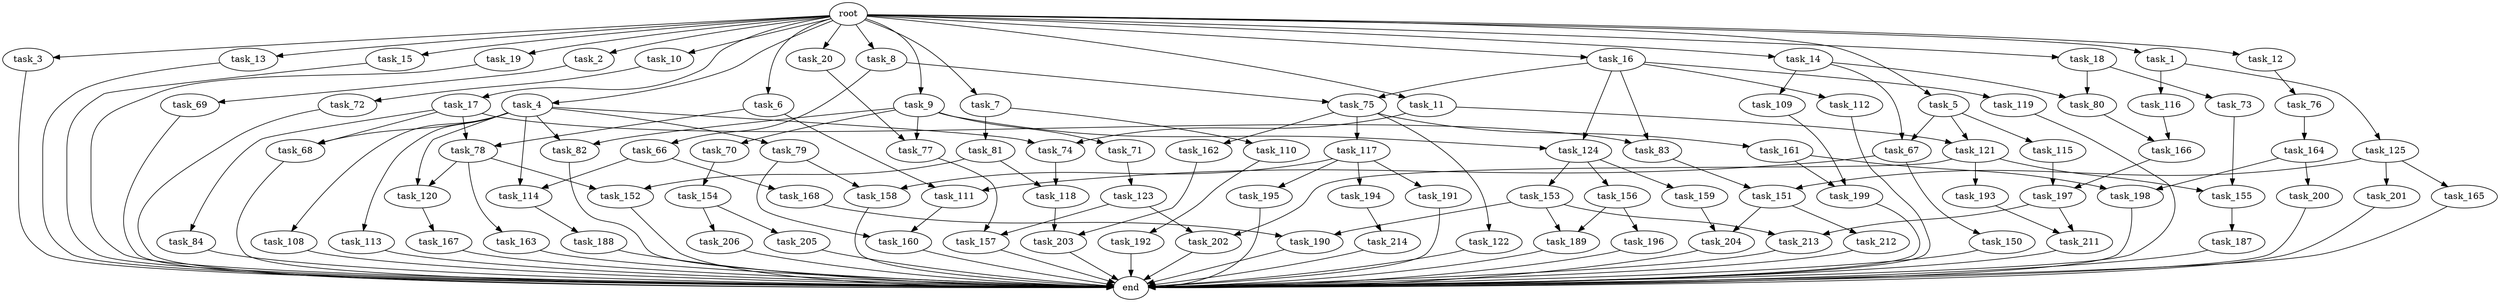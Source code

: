 digraph G {
  root [size="0.000000"];
  task_1 [size="1.024000"];
  task_2 [size="1.024000"];
  task_3 [size="1.024000"];
  task_4 [size="1.024000"];
  task_5 [size="1.024000"];
  task_6 [size="1.024000"];
  task_7 [size="1.024000"];
  task_8 [size="1.024000"];
  task_9 [size="1.024000"];
  task_10 [size="1.024000"];
  task_11 [size="1.024000"];
  task_12 [size="1.024000"];
  task_13 [size="1.024000"];
  task_14 [size="1.024000"];
  task_15 [size="1.024000"];
  task_16 [size="1.024000"];
  task_17 [size="1.024000"];
  task_18 [size="1.024000"];
  task_19 [size="1.024000"];
  task_20 [size="1.024000"];
  task_66 [size="309237645.312000"];
  task_67 [size="352187318.272000"];
  task_68 [size="292057776.128000"];
  task_69 [size="858993459.200000"];
  task_70 [size="77309411.328000"];
  task_71 [size="77309411.328000"];
  task_72 [size="695784701.952000"];
  task_73 [size="695784701.952000"];
  task_74 [size="773094113.280000"];
  task_75 [size="343597383.680000"];
  task_76 [size="695784701.952000"];
  task_77 [size="773094113.280000"];
  task_78 [size="523986010.112000"];
  task_79 [size="77309411.328000"];
  task_80 [size="910533066.752000"];
  task_81 [size="34359738.368000"];
  task_82 [size="154618822.656000"];
  task_83 [size="249108103.168000"];
  task_84 [size="214748364.800000"];
  task_108 [size="77309411.328000"];
  task_109 [size="214748364.800000"];
  task_110 [size="34359738.368000"];
  task_111 [size="343597383.680000"];
  task_112 [size="34359738.368000"];
  task_113 [size="77309411.328000"];
  task_114 [size="154618822.656000"];
  task_115 [size="137438953.472000"];
  task_116 [size="695784701.952000"];
  task_117 [size="420906795.008000"];
  task_118 [size="893353197.568000"];
  task_119 [size="34359738.368000"];
  task_120 [size="386547056.640000"];
  task_121 [size="833223655.424000"];
  task_122 [size="420906795.008000"];
  task_123 [size="549755813.888000"];
  task_124 [size="111669149.696000"];
  task_125 [size="695784701.952000"];
  task_150 [size="34359738.368000"];
  task_151 [size="996432412.672000"];
  task_152 [size="1168231104.512000"];
  task_153 [size="309237645.312000"];
  task_154 [size="420906795.008000"];
  task_155 [size="386547056.640000"];
  task_156 [size="309237645.312000"];
  task_157 [size="1245540515.840000"];
  task_158 [size="1005022347.264000"];
  task_159 [size="309237645.312000"];
  task_160 [size="730144440.320000"];
  task_161 [size="420906795.008000"];
  task_162 [size="420906795.008000"];
  task_163 [size="309237645.312000"];
  task_164 [size="858993459.200000"];
  task_165 [size="137438953.472000"];
  task_166 [size="68719476.736000"];
  task_167 [size="858993459.200000"];
  task_168 [size="77309411.328000"];
  task_187 [size="858993459.200000"];
  task_188 [size="34359738.368000"];
  task_189 [size="687194767.360000"];
  task_190 [size="687194767.360000"];
  task_191 [size="309237645.312000"];
  task_192 [size="214748364.800000"];
  task_193 [size="77309411.328000"];
  task_194 [size="309237645.312000"];
  task_195 [size="309237645.312000"];
  task_196 [size="549755813.888000"];
  task_197 [size="498216206.336000"];
  task_198 [size="111669149.696000"];
  task_199 [size="214748364.800000"];
  task_200 [size="34359738.368000"];
  task_201 [size="137438953.472000"];
  task_202 [size="773094113.280000"];
  task_203 [size="730144440.320000"];
  task_204 [size="858993459.200000"];
  task_205 [size="858993459.200000"];
  task_206 [size="858993459.200000"];
  task_211 [size="171798691.840000"];
  task_212 [size="309237645.312000"];
  task_213 [size="171798691.840000"];
  task_214 [size="695784701.952000"];
  end [size="0.000000"];

  root -> task_1 [size="1.000000"];
  root -> task_2 [size="1.000000"];
  root -> task_3 [size="1.000000"];
  root -> task_4 [size="1.000000"];
  root -> task_5 [size="1.000000"];
  root -> task_6 [size="1.000000"];
  root -> task_7 [size="1.000000"];
  root -> task_8 [size="1.000000"];
  root -> task_9 [size="1.000000"];
  root -> task_10 [size="1.000000"];
  root -> task_11 [size="1.000000"];
  root -> task_12 [size="1.000000"];
  root -> task_13 [size="1.000000"];
  root -> task_14 [size="1.000000"];
  root -> task_15 [size="1.000000"];
  root -> task_16 [size="1.000000"];
  root -> task_17 [size="1.000000"];
  root -> task_18 [size="1.000000"];
  root -> task_19 [size="1.000000"];
  root -> task_20 [size="1.000000"];
  task_1 -> task_116 [size="679477248.000000"];
  task_1 -> task_125 [size="679477248.000000"];
  task_2 -> task_69 [size="838860800.000000"];
  task_3 -> end [size="1.000000"];
  task_4 -> task_68 [size="75497472.000000"];
  task_4 -> task_74 [size="75497472.000000"];
  task_4 -> task_79 [size="75497472.000000"];
  task_4 -> task_82 [size="75497472.000000"];
  task_4 -> task_108 [size="75497472.000000"];
  task_4 -> task_113 [size="75497472.000000"];
  task_4 -> task_114 [size="75497472.000000"];
  task_4 -> task_120 [size="75497472.000000"];
  task_5 -> task_67 [size="134217728.000000"];
  task_5 -> task_115 [size="134217728.000000"];
  task_5 -> task_121 [size="134217728.000000"];
  task_6 -> task_78 [size="301989888.000000"];
  task_6 -> task_111 [size="301989888.000000"];
  task_7 -> task_81 [size="33554432.000000"];
  task_7 -> task_110 [size="33554432.000000"];
  task_8 -> task_66 [size="301989888.000000"];
  task_8 -> task_75 [size="301989888.000000"];
  task_9 -> task_70 [size="75497472.000000"];
  task_9 -> task_71 [size="75497472.000000"];
  task_9 -> task_77 [size="75497472.000000"];
  task_9 -> task_82 [size="75497472.000000"];
  task_9 -> task_124 [size="75497472.000000"];
  task_10 -> task_72 [size="679477248.000000"];
  task_11 -> task_74 [size="679477248.000000"];
  task_11 -> task_121 [size="679477248.000000"];
  task_12 -> task_76 [size="679477248.000000"];
  task_13 -> end [size="1.000000"];
  task_14 -> task_67 [size="209715200.000000"];
  task_14 -> task_80 [size="209715200.000000"];
  task_14 -> task_109 [size="209715200.000000"];
  task_15 -> end [size="1.000000"];
  task_16 -> task_75 [size="33554432.000000"];
  task_16 -> task_83 [size="33554432.000000"];
  task_16 -> task_112 [size="33554432.000000"];
  task_16 -> task_119 [size="33554432.000000"];
  task_16 -> task_124 [size="33554432.000000"];
  task_17 -> task_68 [size="209715200.000000"];
  task_17 -> task_78 [size="209715200.000000"];
  task_17 -> task_83 [size="209715200.000000"];
  task_17 -> task_84 [size="209715200.000000"];
  task_18 -> task_73 [size="679477248.000000"];
  task_18 -> task_80 [size="679477248.000000"];
  task_19 -> end [size="1.000000"];
  task_20 -> task_77 [size="679477248.000000"];
  task_66 -> task_114 [size="75497472.000000"];
  task_66 -> task_168 [size="75497472.000000"];
  task_67 -> task_111 [size="33554432.000000"];
  task_67 -> task_150 [size="33554432.000000"];
  task_68 -> end [size="1.000000"];
  task_69 -> end [size="1.000000"];
  task_70 -> task_154 [size="411041792.000000"];
  task_71 -> task_123 [size="536870912.000000"];
  task_72 -> end [size="1.000000"];
  task_73 -> task_155 [size="301989888.000000"];
  task_74 -> task_118 [size="33554432.000000"];
  task_75 -> task_117 [size="411041792.000000"];
  task_75 -> task_122 [size="411041792.000000"];
  task_75 -> task_161 [size="411041792.000000"];
  task_75 -> task_162 [size="411041792.000000"];
  task_76 -> task_164 [size="838860800.000000"];
  task_77 -> task_157 [size="536870912.000000"];
  task_78 -> task_120 [size="301989888.000000"];
  task_78 -> task_152 [size="301989888.000000"];
  task_78 -> task_163 [size="301989888.000000"];
  task_79 -> task_158 [size="679477248.000000"];
  task_79 -> task_160 [size="679477248.000000"];
  task_80 -> task_166 [size="33554432.000000"];
  task_81 -> task_118 [size="838860800.000000"];
  task_81 -> task_152 [size="838860800.000000"];
  task_82 -> end [size="1.000000"];
  task_83 -> task_151 [size="838860800.000000"];
  task_84 -> end [size="1.000000"];
  task_108 -> end [size="1.000000"];
  task_109 -> task_199 [size="134217728.000000"];
  task_110 -> task_192 [size="209715200.000000"];
  task_111 -> task_160 [size="33554432.000000"];
  task_112 -> end [size="1.000000"];
  task_113 -> end [size="1.000000"];
  task_114 -> task_188 [size="33554432.000000"];
  task_115 -> task_197 [size="411041792.000000"];
  task_116 -> task_166 [size="33554432.000000"];
  task_117 -> task_158 [size="301989888.000000"];
  task_117 -> task_191 [size="301989888.000000"];
  task_117 -> task_194 [size="301989888.000000"];
  task_117 -> task_195 [size="301989888.000000"];
  task_118 -> task_203 [size="679477248.000000"];
  task_119 -> end [size="1.000000"];
  task_120 -> task_167 [size="838860800.000000"];
  task_121 -> task_155 [size="75497472.000000"];
  task_121 -> task_193 [size="75497472.000000"];
  task_121 -> task_202 [size="75497472.000000"];
  task_122 -> end [size="1.000000"];
  task_123 -> task_157 [size="679477248.000000"];
  task_123 -> task_202 [size="679477248.000000"];
  task_124 -> task_153 [size="301989888.000000"];
  task_124 -> task_156 [size="301989888.000000"];
  task_124 -> task_159 [size="301989888.000000"];
  task_125 -> task_151 [size="134217728.000000"];
  task_125 -> task_165 [size="134217728.000000"];
  task_125 -> task_201 [size="134217728.000000"];
  task_150 -> end [size="1.000000"];
  task_151 -> task_204 [size="301989888.000000"];
  task_151 -> task_212 [size="301989888.000000"];
  task_152 -> end [size="1.000000"];
  task_153 -> task_189 [size="134217728.000000"];
  task_153 -> task_190 [size="134217728.000000"];
  task_153 -> task_213 [size="134217728.000000"];
  task_154 -> task_205 [size="838860800.000000"];
  task_154 -> task_206 [size="838860800.000000"];
  task_155 -> task_187 [size="838860800.000000"];
  task_156 -> task_189 [size="536870912.000000"];
  task_156 -> task_196 [size="536870912.000000"];
  task_157 -> end [size="1.000000"];
  task_158 -> end [size="1.000000"];
  task_159 -> task_204 [size="536870912.000000"];
  task_160 -> end [size="1.000000"];
  task_161 -> task_198 [size="75497472.000000"];
  task_161 -> task_199 [size="75497472.000000"];
  task_162 -> task_203 [size="33554432.000000"];
  task_163 -> end [size="1.000000"];
  task_164 -> task_198 [size="33554432.000000"];
  task_164 -> task_200 [size="33554432.000000"];
  task_165 -> end [size="1.000000"];
  task_166 -> task_197 [size="75497472.000000"];
  task_167 -> end [size="1.000000"];
  task_168 -> task_190 [size="536870912.000000"];
  task_187 -> end [size="1.000000"];
  task_188 -> end [size="1.000000"];
  task_189 -> end [size="1.000000"];
  task_190 -> end [size="1.000000"];
  task_191 -> end [size="1.000000"];
  task_192 -> end [size="1.000000"];
  task_193 -> task_211 [size="134217728.000000"];
  task_194 -> task_214 [size="679477248.000000"];
  task_195 -> end [size="1.000000"];
  task_196 -> end [size="1.000000"];
  task_197 -> task_211 [size="33554432.000000"];
  task_197 -> task_213 [size="33554432.000000"];
  task_198 -> end [size="1.000000"];
  task_199 -> end [size="1.000000"];
  task_200 -> end [size="1.000000"];
  task_201 -> end [size="1.000000"];
  task_202 -> end [size="1.000000"];
  task_203 -> end [size="1.000000"];
  task_204 -> end [size="1.000000"];
  task_205 -> end [size="1.000000"];
  task_206 -> end [size="1.000000"];
  task_211 -> end [size="1.000000"];
  task_212 -> end [size="1.000000"];
  task_213 -> end [size="1.000000"];
  task_214 -> end [size="1.000000"];
}
